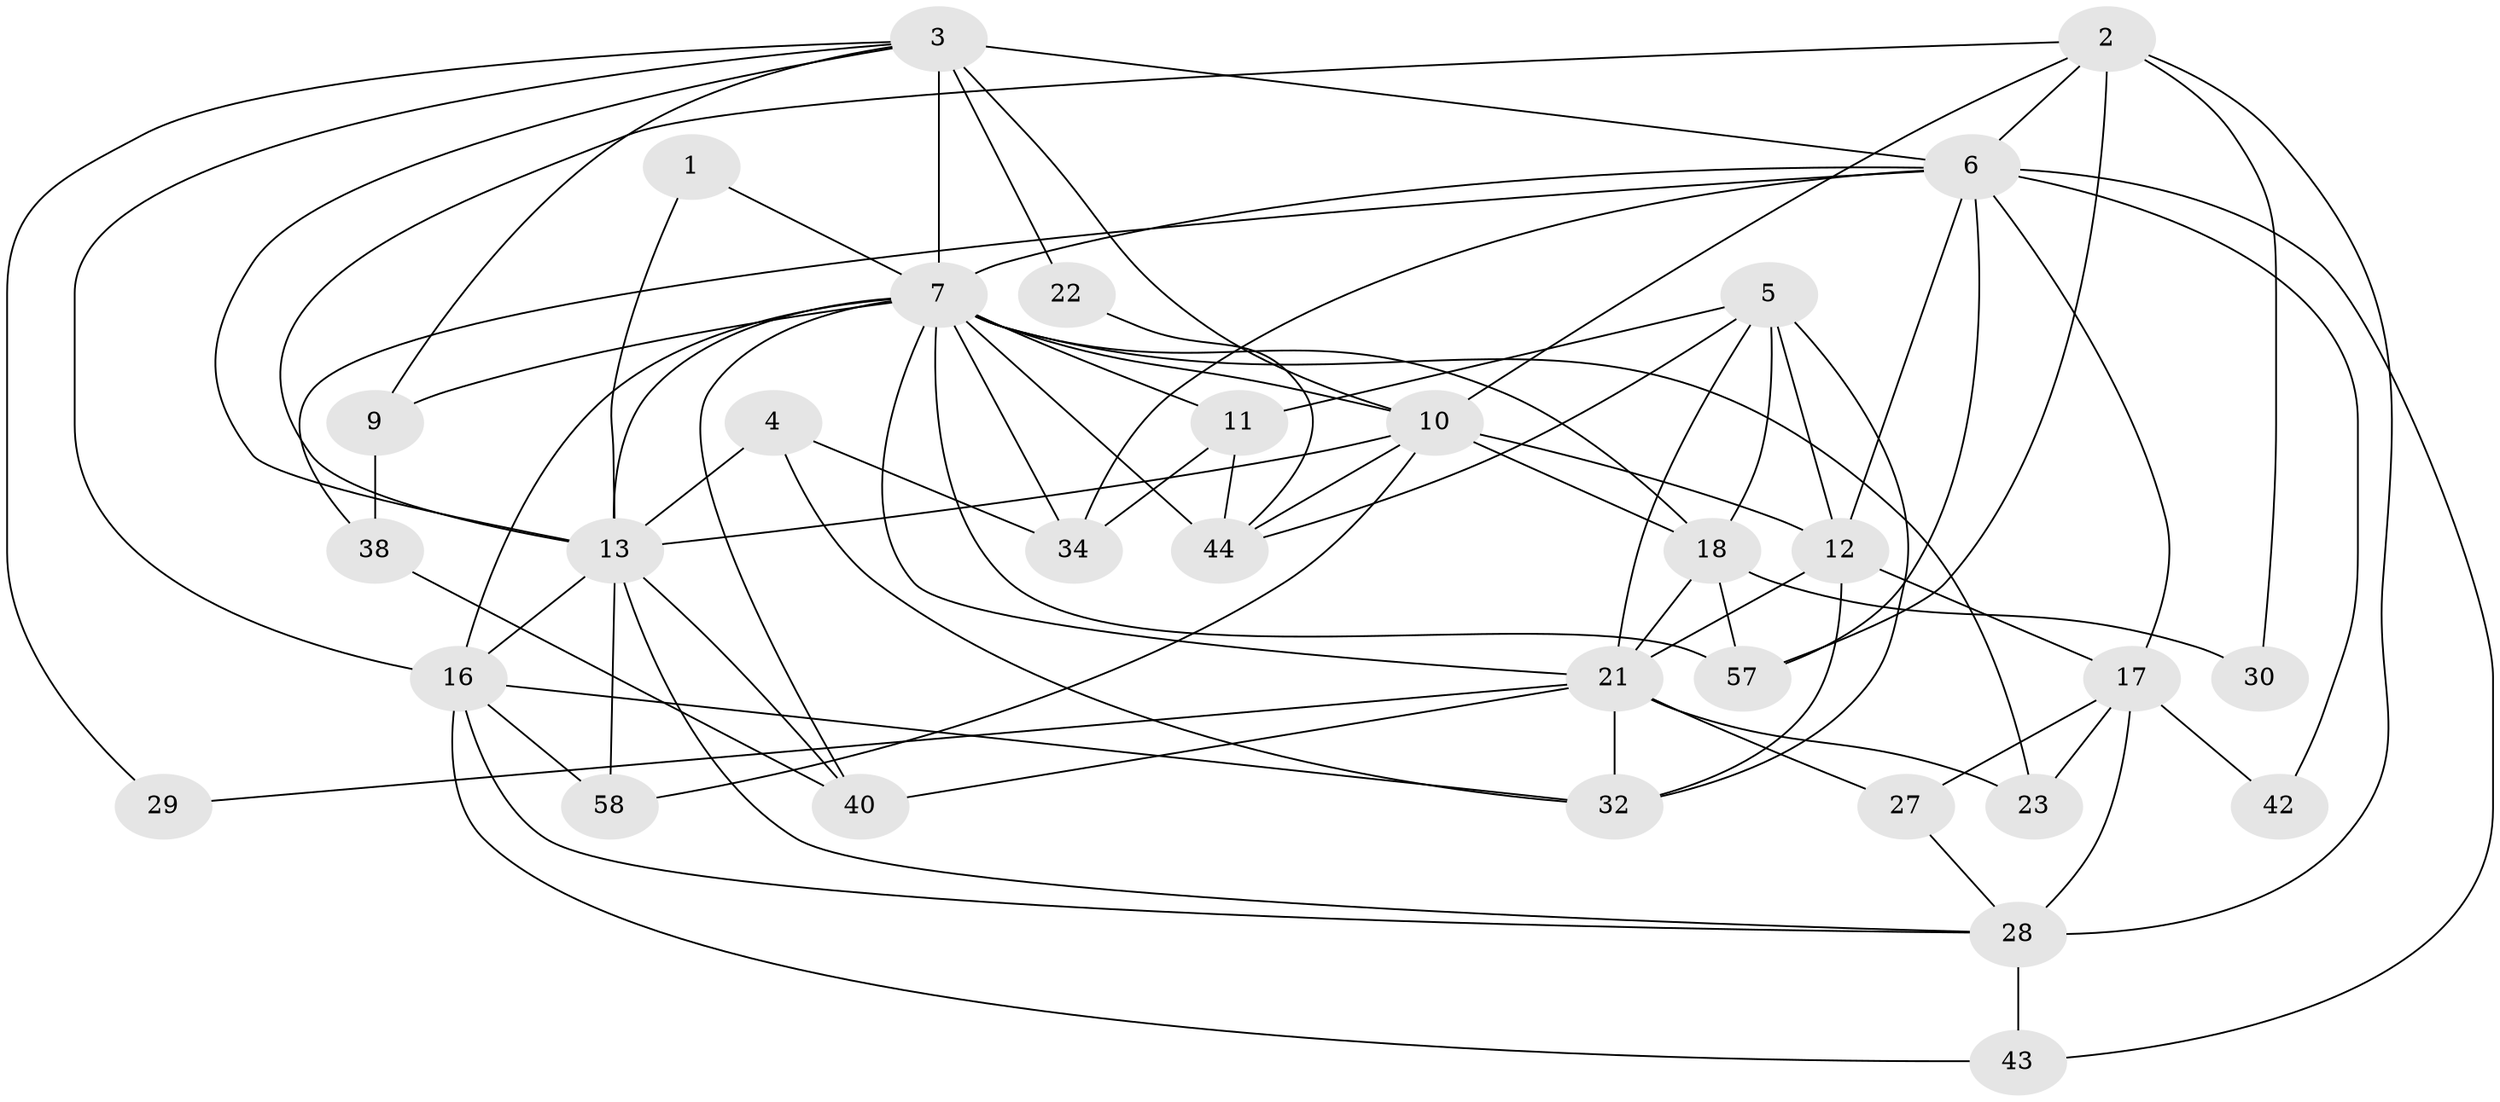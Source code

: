 // original degree distribution, {2: 0.15873015873015872, 5: 0.1746031746031746, 4: 0.19047619047619047, 3: 0.2857142857142857, 6: 0.14285714285714285, 7: 0.047619047619047616}
// Generated by graph-tools (version 1.1) at 2025/18/03/04/25 18:18:48]
// undirected, 31 vertices, 80 edges
graph export_dot {
graph [start="1"]
  node [color=gray90,style=filled];
  1;
  2 [super="+19"];
  3 [super="+51+46"];
  4;
  5 [super="+25"];
  6 [super="+56+8+48"];
  7 [super="+37+33+50+45"];
  9;
  10 [super="+54+14+24"];
  11 [super="+15"];
  12 [super="+47"];
  13 [super="+20"];
  16 [super="+31"];
  17 [super="+26"];
  18 [super="+61"];
  21 [super="+63+52"];
  22;
  23 [super="+36"];
  27;
  28 [super="+41"];
  29;
  30;
  32 [super="+35"];
  34;
  38;
  40 [super="+55"];
  42;
  43;
  44 [super="+49"];
  57;
  58;
  1 -- 7;
  1 -- 13;
  2 -- 30;
  2 -- 10;
  2 -- 28;
  2 -- 13;
  2 -- 57;
  2 -- 6;
  3 -- 10 [weight=3];
  3 -- 6;
  3 -- 22;
  3 -- 9;
  3 -- 29;
  3 -- 16;
  3 -- 7 [weight=2];
  3 -- 13;
  4 -- 34;
  4 -- 13;
  4 -- 32;
  5 -- 21;
  5 -- 12;
  5 -- 44;
  5 -- 18;
  5 -- 11;
  5 -- 32;
  6 -- 43;
  6 -- 34;
  6 -- 17 [weight=2];
  6 -- 57;
  6 -- 42;
  6 -- 7 [weight=2];
  6 -- 38;
  6 -- 12;
  7 -- 23;
  7 -- 21 [weight=2];
  7 -- 57;
  7 -- 44;
  7 -- 9;
  7 -- 16 [weight=2];
  7 -- 11;
  7 -- 13;
  7 -- 34;
  7 -- 40;
  7 -- 10;
  7 -- 18;
  9 -- 38;
  10 -- 58;
  10 -- 12;
  10 -- 18 [weight=2];
  10 -- 13;
  10 -- 44;
  11 -- 34;
  11 -- 44;
  12 -- 17;
  12 -- 21;
  12 -- 32;
  13 -- 28;
  13 -- 40;
  13 -- 16;
  13 -- 58;
  16 -- 58;
  16 -- 43;
  16 -- 28;
  16 -- 32;
  17 -- 28 [weight=2];
  17 -- 42;
  17 -- 27;
  17 -- 23;
  18 -- 30;
  18 -- 57;
  18 -- 21;
  21 -- 29;
  21 -- 32 [weight=2];
  21 -- 40;
  21 -- 27;
  21 -- 23;
  22 -- 44;
  27 -- 28;
  28 -- 43;
  38 -- 40;
}
